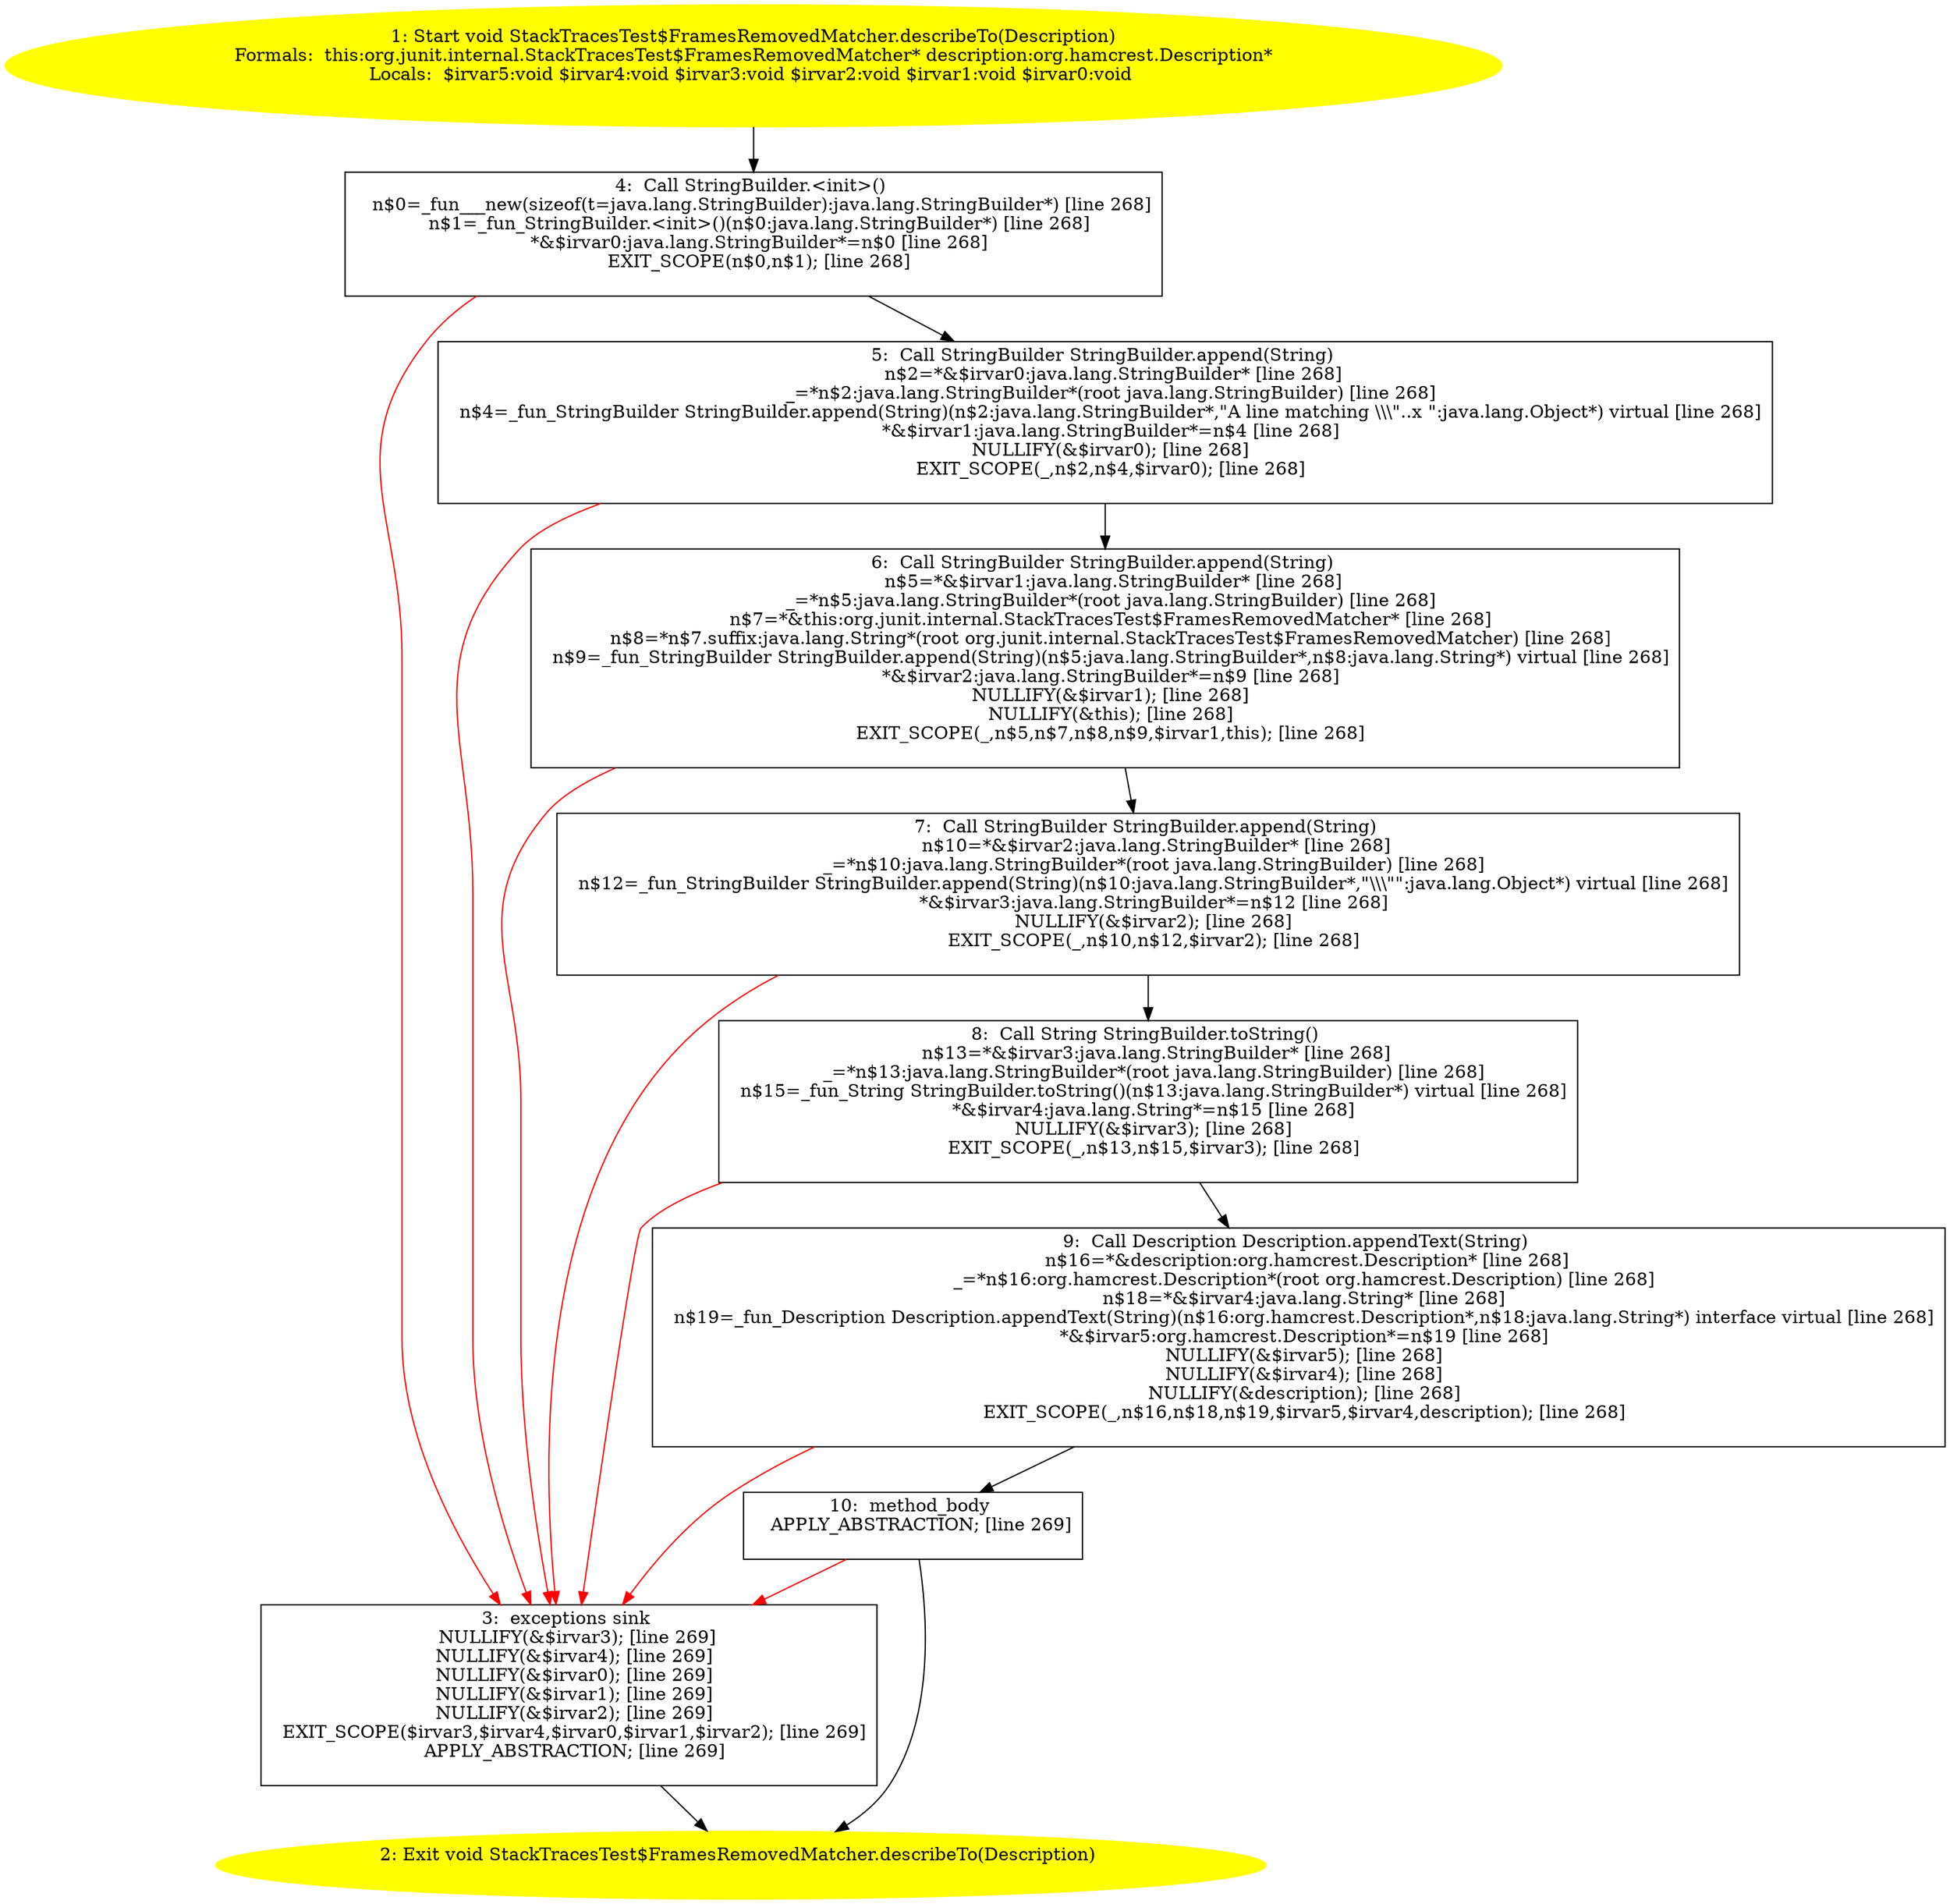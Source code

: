 /* @generated */
digraph cfg {
"org.junit.internal.StackTracesTest$FramesRemovedMatcher.describeTo(org.hamcrest.Description):void.7c15d39ecafd1b545f39b0da8248cc95_1" [label="1: Start void StackTracesTest$FramesRemovedMatcher.describeTo(Description)\nFormals:  this:org.junit.internal.StackTracesTest$FramesRemovedMatcher* description:org.hamcrest.Description*\nLocals:  $irvar5:void $irvar4:void $irvar3:void $irvar2:void $irvar1:void $irvar0:void \n  " color=yellow style=filled]
	

	 "org.junit.internal.StackTracesTest$FramesRemovedMatcher.describeTo(org.hamcrest.Description):void.7c15d39ecafd1b545f39b0da8248cc95_1" -> "org.junit.internal.StackTracesTest$FramesRemovedMatcher.describeTo(org.hamcrest.Description):void.7c15d39ecafd1b545f39b0da8248cc95_4" ;
"org.junit.internal.StackTracesTest$FramesRemovedMatcher.describeTo(org.hamcrest.Description):void.7c15d39ecafd1b545f39b0da8248cc95_2" [label="2: Exit void StackTracesTest$FramesRemovedMatcher.describeTo(Description) \n  " color=yellow style=filled]
	

"org.junit.internal.StackTracesTest$FramesRemovedMatcher.describeTo(org.hamcrest.Description):void.7c15d39ecafd1b545f39b0da8248cc95_3" [label="3:  exceptions sink \n   NULLIFY(&$irvar3); [line 269]\n  NULLIFY(&$irvar4); [line 269]\n  NULLIFY(&$irvar0); [line 269]\n  NULLIFY(&$irvar1); [line 269]\n  NULLIFY(&$irvar2); [line 269]\n  EXIT_SCOPE($irvar3,$irvar4,$irvar0,$irvar1,$irvar2); [line 269]\n  APPLY_ABSTRACTION; [line 269]\n " shape="box"]
	

	 "org.junit.internal.StackTracesTest$FramesRemovedMatcher.describeTo(org.hamcrest.Description):void.7c15d39ecafd1b545f39b0da8248cc95_3" -> "org.junit.internal.StackTracesTest$FramesRemovedMatcher.describeTo(org.hamcrest.Description):void.7c15d39ecafd1b545f39b0da8248cc95_2" ;
"org.junit.internal.StackTracesTest$FramesRemovedMatcher.describeTo(org.hamcrest.Description):void.7c15d39ecafd1b545f39b0da8248cc95_4" [label="4:  Call StringBuilder.<init>() \n   n$0=_fun___new(sizeof(t=java.lang.StringBuilder):java.lang.StringBuilder*) [line 268]\n  n$1=_fun_StringBuilder.<init>()(n$0:java.lang.StringBuilder*) [line 268]\n  *&$irvar0:java.lang.StringBuilder*=n$0 [line 268]\n  EXIT_SCOPE(n$0,n$1); [line 268]\n " shape="box"]
	

	 "org.junit.internal.StackTracesTest$FramesRemovedMatcher.describeTo(org.hamcrest.Description):void.7c15d39ecafd1b545f39b0da8248cc95_4" -> "org.junit.internal.StackTracesTest$FramesRemovedMatcher.describeTo(org.hamcrest.Description):void.7c15d39ecafd1b545f39b0da8248cc95_5" ;
	 "org.junit.internal.StackTracesTest$FramesRemovedMatcher.describeTo(org.hamcrest.Description):void.7c15d39ecafd1b545f39b0da8248cc95_4" -> "org.junit.internal.StackTracesTest$FramesRemovedMatcher.describeTo(org.hamcrest.Description):void.7c15d39ecafd1b545f39b0da8248cc95_3" [color="red" ];
"org.junit.internal.StackTracesTest$FramesRemovedMatcher.describeTo(org.hamcrest.Description):void.7c15d39ecafd1b545f39b0da8248cc95_5" [label="5:  Call StringBuilder StringBuilder.append(String) \n   n$2=*&$irvar0:java.lang.StringBuilder* [line 268]\n  _=*n$2:java.lang.StringBuilder*(root java.lang.StringBuilder) [line 268]\n  n$4=_fun_StringBuilder StringBuilder.append(String)(n$2:java.lang.StringBuilder*,\"A line matching \\\\\\\"..x \":java.lang.Object*) virtual [line 268]\n  *&$irvar1:java.lang.StringBuilder*=n$4 [line 268]\n  NULLIFY(&$irvar0); [line 268]\n  EXIT_SCOPE(_,n$2,n$4,$irvar0); [line 268]\n " shape="box"]
	

	 "org.junit.internal.StackTracesTest$FramesRemovedMatcher.describeTo(org.hamcrest.Description):void.7c15d39ecafd1b545f39b0da8248cc95_5" -> "org.junit.internal.StackTracesTest$FramesRemovedMatcher.describeTo(org.hamcrest.Description):void.7c15d39ecafd1b545f39b0da8248cc95_6" ;
	 "org.junit.internal.StackTracesTest$FramesRemovedMatcher.describeTo(org.hamcrest.Description):void.7c15d39ecafd1b545f39b0da8248cc95_5" -> "org.junit.internal.StackTracesTest$FramesRemovedMatcher.describeTo(org.hamcrest.Description):void.7c15d39ecafd1b545f39b0da8248cc95_3" [color="red" ];
"org.junit.internal.StackTracesTest$FramesRemovedMatcher.describeTo(org.hamcrest.Description):void.7c15d39ecafd1b545f39b0da8248cc95_6" [label="6:  Call StringBuilder StringBuilder.append(String) \n   n$5=*&$irvar1:java.lang.StringBuilder* [line 268]\n  _=*n$5:java.lang.StringBuilder*(root java.lang.StringBuilder) [line 268]\n  n$7=*&this:org.junit.internal.StackTracesTest$FramesRemovedMatcher* [line 268]\n  n$8=*n$7.suffix:java.lang.String*(root org.junit.internal.StackTracesTest$FramesRemovedMatcher) [line 268]\n  n$9=_fun_StringBuilder StringBuilder.append(String)(n$5:java.lang.StringBuilder*,n$8:java.lang.String*) virtual [line 268]\n  *&$irvar2:java.lang.StringBuilder*=n$9 [line 268]\n  NULLIFY(&$irvar1); [line 268]\n  NULLIFY(&this); [line 268]\n  EXIT_SCOPE(_,n$5,n$7,n$8,n$9,$irvar1,this); [line 268]\n " shape="box"]
	

	 "org.junit.internal.StackTracesTest$FramesRemovedMatcher.describeTo(org.hamcrest.Description):void.7c15d39ecafd1b545f39b0da8248cc95_6" -> "org.junit.internal.StackTracesTest$FramesRemovedMatcher.describeTo(org.hamcrest.Description):void.7c15d39ecafd1b545f39b0da8248cc95_7" ;
	 "org.junit.internal.StackTracesTest$FramesRemovedMatcher.describeTo(org.hamcrest.Description):void.7c15d39ecafd1b545f39b0da8248cc95_6" -> "org.junit.internal.StackTracesTest$FramesRemovedMatcher.describeTo(org.hamcrest.Description):void.7c15d39ecafd1b545f39b0da8248cc95_3" [color="red" ];
"org.junit.internal.StackTracesTest$FramesRemovedMatcher.describeTo(org.hamcrest.Description):void.7c15d39ecafd1b545f39b0da8248cc95_7" [label="7:  Call StringBuilder StringBuilder.append(String) \n   n$10=*&$irvar2:java.lang.StringBuilder* [line 268]\n  _=*n$10:java.lang.StringBuilder*(root java.lang.StringBuilder) [line 268]\n  n$12=_fun_StringBuilder StringBuilder.append(String)(n$10:java.lang.StringBuilder*,\"\\\\\\\"\":java.lang.Object*) virtual [line 268]\n  *&$irvar3:java.lang.StringBuilder*=n$12 [line 268]\n  NULLIFY(&$irvar2); [line 268]\n  EXIT_SCOPE(_,n$10,n$12,$irvar2); [line 268]\n " shape="box"]
	

	 "org.junit.internal.StackTracesTest$FramesRemovedMatcher.describeTo(org.hamcrest.Description):void.7c15d39ecafd1b545f39b0da8248cc95_7" -> "org.junit.internal.StackTracesTest$FramesRemovedMatcher.describeTo(org.hamcrest.Description):void.7c15d39ecafd1b545f39b0da8248cc95_8" ;
	 "org.junit.internal.StackTracesTest$FramesRemovedMatcher.describeTo(org.hamcrest.Description):void.7c15d39ecafd1b545f39b0da8248cc95_7" -> "org.junit.internal.StackTracesTest$FramesRemovedMatcher.describeTo(org.hamcrest.Description):void.7c15d39ecafd1b545f39b0da8248cc95_3" [color="red" ];
"org.junit.internal.StackTracesTest$FramesRemovedMatcher.describeTo(org.hamcrest.Description):void.7c15d39ecafd1b545f39b0da8248cc95_8" [label="8:  Call String StringBuilder.toString() \n   n$13=*&$irvar3:java.lang.StringBuilder* [line 268]\n  _=*n$13:java.lang.StringBuilder*(root java.lang.StringBuilder) [line 268]\n  n$15=_fun_String StringBuilder.toString()(n$13:java.lang.StringBuilder*) virtual [line 268]\n  *&$irvar4:java.lang.String*=n$15 [line 268]\n  NULLIFY(&$irvar3); [line 268]\n  EXIT_SCOPE(_,n$13,n$15,$irvar3); [line 268]\n " shape="box"]
	

	 "org.junit.internal.StackTracesTest$FramesRemovedMatcher.describeTo(org.hamcrest.Description):void.7c15d39ecafd1b545f39b0da8248cc95_8" -> "org.junit.internal.StackTracesTest$FramesRemovedMatcher.describeTo(org.hamcrest.Description):void.7c15d39ecafd1b545f39b0da8248cc95_9" ;
	 "org.junit.internal.StackTracesTest$FramesRemovedMatcher.describeTo(org.hamcrest.Description):void.7c15d39ecafd1b545f39b0da8248cc95_8" -> "org.junit.internal.StackTracesTest$FramesRemovedMatcher.describeTo(org.hamcrest.Description):void.7c15d39ecafd1b545f39b0da8248cc95_3" [color="red" ];
"org.junit.internal.StackTracesTest$FramesRemovedMatcher.describeTo(org.hamcrest.Description):void.7c15d39ecafd1b545f39b0da8248cc95_9" [label="9:  Call Description Description.appendText(String) \n   n$16=*&description:org.hamcrest.Description* [line 268]\n  _=*n$16:org.hamcrest.Description*(root org.hamcrest.Description) [line 268]\n  n$18=*&$irvar4:java.lang.String* [line 268]\n  n$19=_fun_Description Description.appendText(String)(n$16:org.hamcrest.Description*,n$18:java.lang.String*) interface virtual [line 268]\n  *&$irvar5:org.hamcrest.Description*=n$19 [line 268]\n  NULLIFY(&$irvar5); [line 268]\n  NULLIFY(&$irvar4); [line 268]\n  NULLIFY(&description); [line 268]\n  EXIT_SCOPE(_,n$16,n$18,n$19,$irvar5,$irvar4,description); [line 268]\n " shape="box"]
	

	 "org.junit.internal.StackTracesTest$FramesRemovedMatcher.describeTo(org.hamcrest.Description):void.7c15d39ecafd1b545f39b0da8248cc95_9" -> "org.junit.internal.StackTracesTest$FramesRemovedMatcher.describeTo(org.hamcrest.Description):void.7c15d39ecafd1b545f39b0da8248cc95_10" ;
	 "org.junit.internal.StackTracesTest$FramesRemovedMatcher.describeTo(org.hamcrest.Description):void.7c15d39ecafd1b545f39b0da8248cc95_9" -> "org.junit.internal.StackTracesTest$FramesRemovedMatcher.describeTo(org.hamcrest.Description):void.7c15d39ecafd1b545f39b0da8248cc95_3" [color="red" ];
"org.junit.internal.StackTracesTest$FramesRemovedMatcher.describeTo(org.hamcrest.Description):void.7c15d39ecafd1b545f39b0da8248cc95_10" [label="10:  method_body \n   APPLY_ABSTRACTION; [line 269]\n " shape="box"]
	

	 "org.junit.internal.StackTracesTest$FramesRemovedMatcher.describeTo(org.hamcrest.Description):void.7c15d39ecafd1b545f39b0da8248cc95_10" -> "org.junit.internal.StackTracesTest$FramesRemovedMatcher.describeTo(org.hamcrest.Description):void.7c15d39ecafd1b545f39b0da8248cc95_2" ;
	 "org.junit.internal.StackTracesTest$FramesRemovedMatcher.describeTo(org.hamcrest.Description):void.7c15d39ecafd1b545f39b0da8248cc95_10" -> "org.junit.internal.StackTracesTest$FramesRemovedMatcher.describeTo(org.hamcrest.Description):void.7c15d39ecafd1b545f39b0da8248cc95_3" [color="red" ];
}
